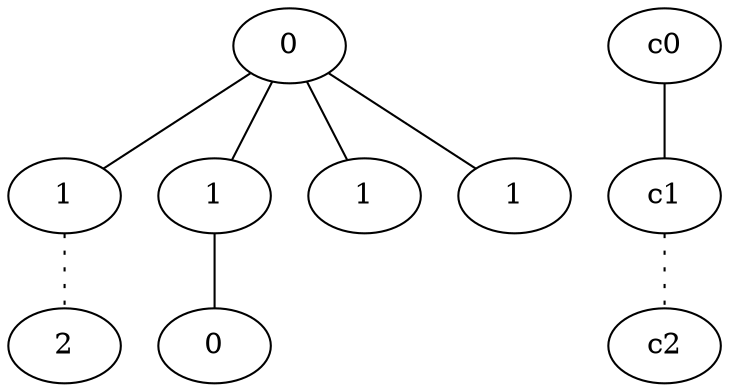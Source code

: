 graph {
a0[label=0];
a1[label=1];
a2[label=2];
a3[label=1];
a4[label=0];
a5[label=1];
a6[label=1];
a0 -- a1;
a0 -- a3;
a0 -- a5;
a0 -- a6;
a1 -- a2 [style=dotted];
a3 -- a4;
c0 -- c1;
c1 -- c2 [style=dotted];
}
